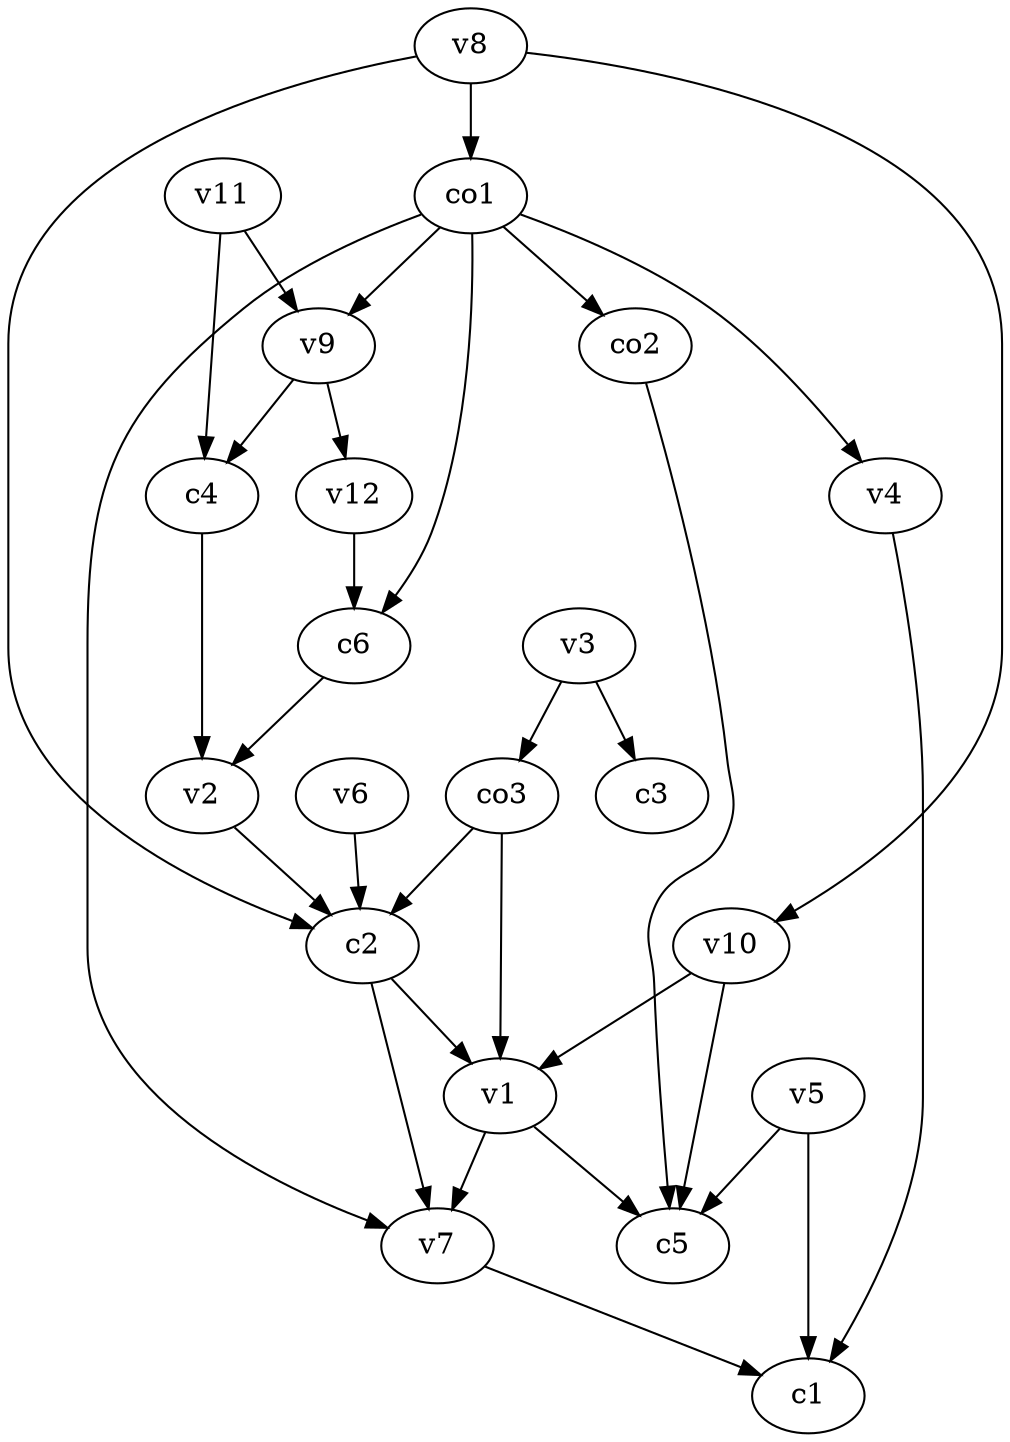 strict digraph  {
c1;
c2;
c3;
c4;
c5;
c6;
v1;
v2;
v3;
v4;
v5;
v6;
v7;
v8;
v9;
v10;
v11;
v12;
co1;
co2;
co3;
c2 -> v7  [weight=1];
c2 -> v1  [weight=1];
c4 -> v2  [weight=1];
c6 -> v2  [weight=1];
v1 -> c5  [weight=1];
v1 -> v7  [weight=1];
v2 -> c2  [weight=1];
v3 -> c3  [weight=1];
v3 -> co3  [weight=1];
v4 -> c1  [weight=1];
v5 -> c5  [weight=1];
v5 -> c1  [weight=1];
v6 -> c2  [weight=1];
v7 -> c1  [weight=1];
v8 -> c2  [weight=1];
v8 -> v10  [weight=1];
v8 -> co1  [weight=1];
v9 -> c4  [weight=1];
v9 -> v12  [weight=1];
v10 -> c5  [weight=1];
v10 -> v1  [weight=1];
v11 -> c4  [weight=1];
v11 -> v9  [weight=1];
v12 -> c6  [weight=1];
co1 -> c6  [weight=1];
co1 -> v9  [weight=1];
co1 -> v4  [weight=1];
co1 -> v7  [weight=1];
co1 -> co2  [weight=1];
co2 -> c5  [weight=1];
co3 -> c2  [weight=1];
co3 -> v1  [weight=1];
}
